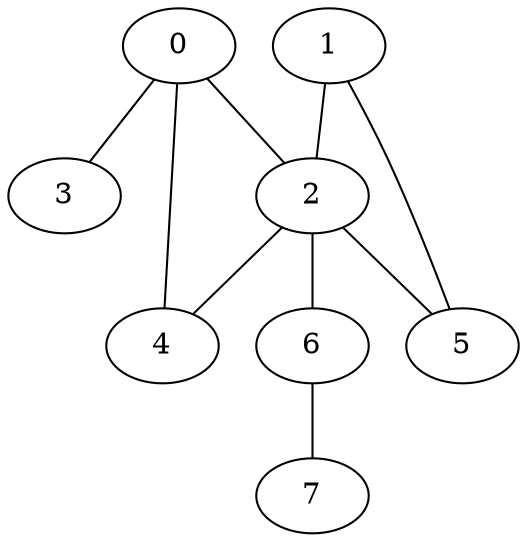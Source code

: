 graph OurUndirectedGraph {
"0" -- {"2"}
"0" -- {"3"}
"0" -- {"4"}
"1" -- {"2"}
"1" -- {"5"}
"2" -- {"4"}
"2" -- {"5"}
"2" -- {"6"}
"6" -- {"7"}
"0"
"1"
"2"
"3"
"4"
"5"
"6"
"7"
}
